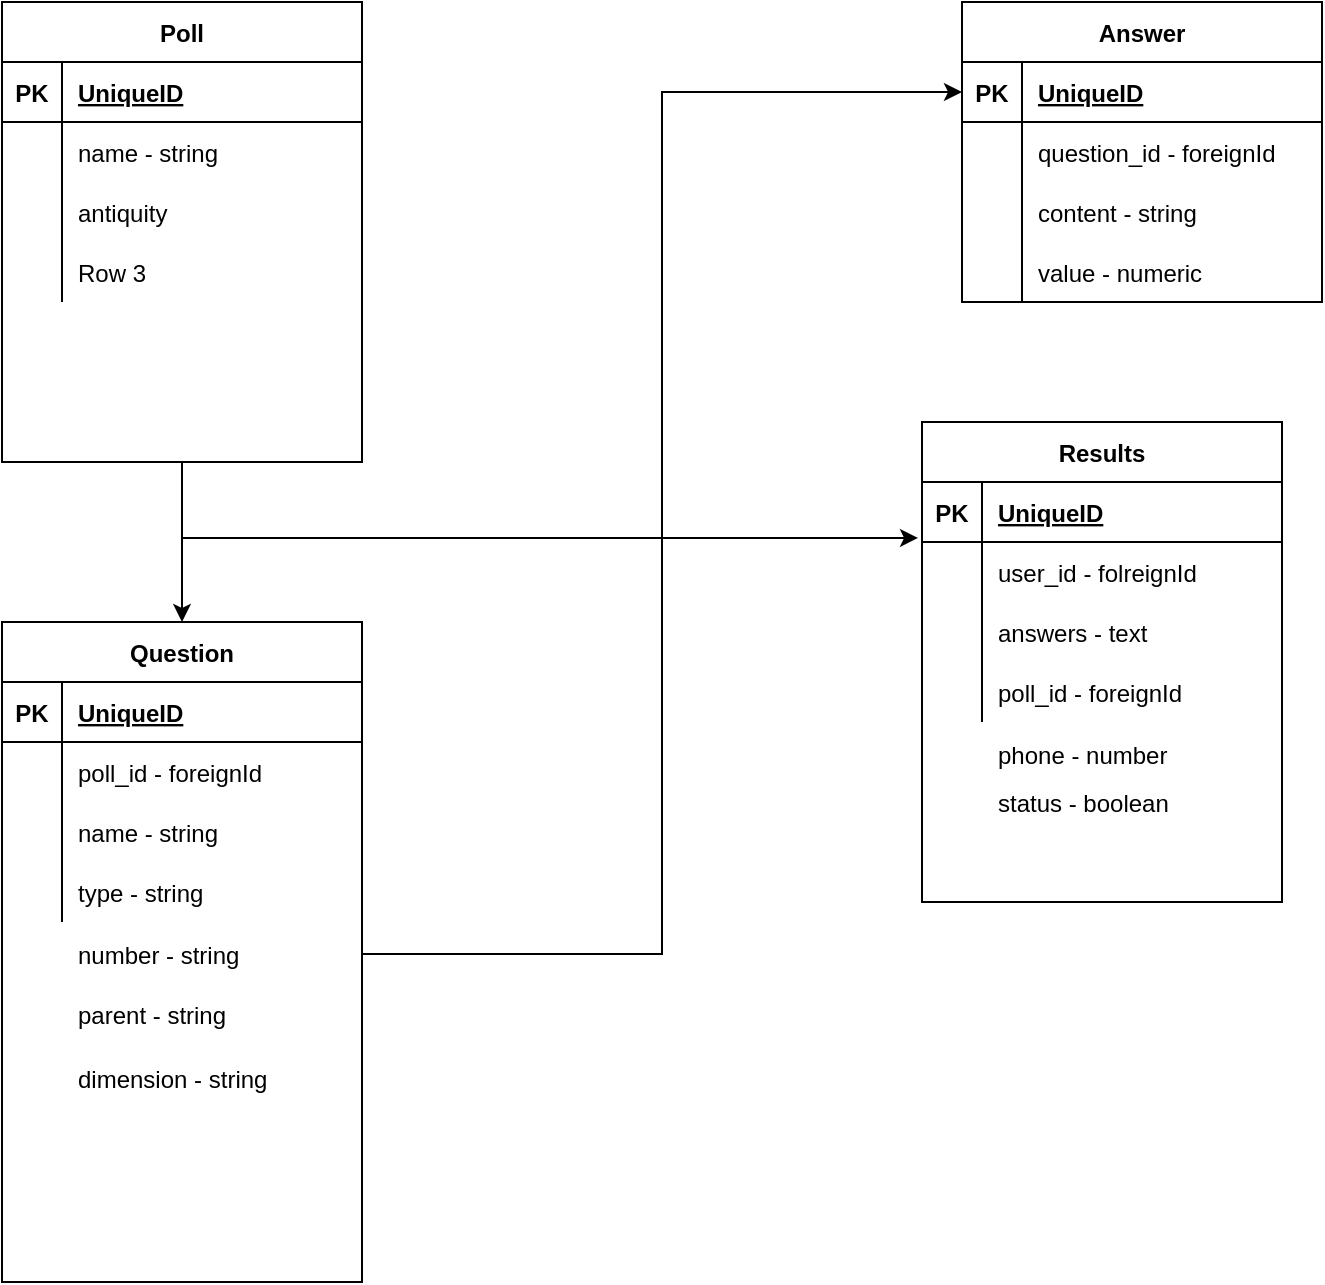 <mxfile version="20.8.9" type="github">
  <diagram name="Página-1" id="rFQeV_NDwFHowUDUzwna">
    <mxGraphModel dx="1372" dy="804" grid="1" gridSize="10" guides="1" tooltips="1" connect="1" arrows="1" fold="1" page="1" pageScale="1" pageWidth="827" pageHeight="1169" math="0" shadow="0">
      <root>
        <mxCell id="0" />
        <mxCell id="1" parent="0" />
        <mxCell id="c4TaLTgZ4DOvRjRhxI-B-86" style="edgeStyle=orthogonalEdgeStyle;rounded=0;orthogonalLoop=1;jettySize=auto;html=1;entryX=0.5;entryY=0;entryDx=0;entryDy=0;" parent="1" source="c4TaLTgZ4DOvRjRhxI-B-1" target="c4TaLTgZ4DOvRjRhxI-B-28" edge="1">
          <mxGeometry relative="1" as="geometry" />
        </mxCell>
        <mxCell id="c4TaLTgZ4DOvRjRhxI-B-121" style="edgeStyle=orthogonalEdgeStyle;rounded=0;orthogonalLoop=1;jettySize=auto;html=1;entryX=-0.011;entryY=0.933;entryDx=0;entryDy=0;entryPerimeter=0;" parent="1" source="c4TaLTgZ4DOvRjRhxI-B-1" target="c4TaLTgZ4DOvRjRhxI-B-109" edge="1">
          <mxGeometry relative="1" as="geometry" />
        </mxCell>
        <mxCell id="c4TaLTgZ4DOvRjRhxI-B-1" value="Poll" style="shape=table;startSize=30;container=1;collapsible=1;childLayout=tableLayout;fixedRows=1;rowLines=0;fontStyle=1;align=center;resizeLast=1;" parent="1" vertex="1">
          <mxGeometry x="40" y="40" width="180" height="230" as="geometry">
            <mxRectangle x="40" y="40" width="70" height="30" as="alternateBounds" />
          </mxGeometry>
        </mxCell>
        <mxCell id="c4TaLTgZ4DOvRjRhxI-B-2" value="" style="shape=tableRow;horizontal=0;startSize=0;swimlaneHead=0;swimlaneBody=0;fillColor=none;collapsible=0;dropTarget=0;points=[[0,0.5],[1,0.5]];portConstraint=eastwest;top=0;left=0;right=0;bottom=1;" parent="c4TaLTgZ4DOvRjRhxI-B-1" vertex="1">
          <mxGeometry y="30" width="180" height="30" as="geometry" />
        </mxCell>
        <mxCell id="c4TaLTgZ4DOvRjRhxI-B-3" value="PK" style="shape=partialRectangle;connectable=0;fillColor=none;top=0;left=0;bottom=0;right=0;fontStyle=1;overflow=hidden;" parent="c4TaLTgZ4DOvRjRhxI-B-2" vertex="1">
          <mxGeometry width="30" height="30" as="geometry">
            <mxRectangle width="30" height="30" as="alternateBounds" />
          </mxGeometry>
        </mxCell>
        <mxCell id="c4TaLTgZ4DOvRjRhxI-B-4" value="UniqueID" style="shape=partialRectangle;connectable=0;fillColor=none;top=0;left=0;bottom=0;right=0;align=left;spacingLeft=6;fontStyle=5;overflow=hidden;" parent="c4TaLTgZ4DOvRjRhxI-B-2" vertex="1">
          <mxGeometry x="30" width="150" height="30" as="geometry">
            <mxRectangle width="150" height="30" as="alternateBounds" />
          </mxGeometry>
        </mxCell>
        <mxCell id="c4TaLTgZ4DOvRjRhxI-B-5" value="" style="shape=tableRow;horizontal=0;startSize=0;swimlaneHead=0;swimlaneBody=0;fillColor=none;collapsible=0;dropTarget=0;points=[[0,0.5],[1,0.5]];portConstraint=eastwest;top=0;left=0;right=0;bottom=0;" parent="c4TaLTgZ4DOvRjRhxI-B-1" vertex="1">
          <mxGeometry y="60" width="180" height="30" as="geometry" />
        </mxCell>
        <mxCell id="c4TaLTgZ4DOvRjRhxI-B-6" value="" style="shape=partialRectangle;connectable=0;fillColor=none;top=0;left=0;bottom=0;right=0;editable=1;overflow=hidden;" parent="c4TaLTgZ4DOvRjRhxI-B-5" vertex="1">
          <mxGeometry width="30" height="30" as="geometry">
            <mxRectangle width="30" height="30" as="alternateBounds" />
          </mxGeometry>
        </mxCell>
        <mxCell id="c4TaLTgZ4DOvRjRhxI-B-7" value="name - string" style="shape=partialRectangle;connectable=0;fillColor=none;top=0;left=0;bottom=0;right=0;align=left;spacingLeft=6;overflow=hidden;" parent="c4TaLTgZ4DOvRjRhxI-B-5" vertex="1">
          <mxGeometry x="30" width="150" height="30" as="geometry">
            <mxRectangle width="150" height="30" as="alternateBounds" />
          </mxGeometry>
        </mxCell>
        <mxCell id="c4TaLTgZ4DOvRjRhxI-B-8" value="" style="shape=tableRow;horizontal=0;startSize=0;swimlaneHead=0;swimlaneBody=0;fillColor=none;collapsible=0;dropTarget=0;points=[[0,0.5],[1,0.5]];portConstraint=eastwest;top=0;left=0;right=0;bottom=0;" parent="c4TaLTgZ4DOvRjRhxI-B-1" vertex="1">
          <mxGeometry y="90" width="180" height="30" as="geometry" />
        </mxCell>
        <mxCell id="c4TaLTgZ4DOvRjRhxI-B-9" value="" style="shape=partialRectangle;connectable=0;fillColor=none;top=0;left=0;bottom=0;right=0;editable=1;overflow=hidden;" parent="c4TaLTgZ4DOvRjRhxI-B-8" vertex="1">
          <mxGeometry width="30" height="30" as="geometry">
            <mxRectangle width="30" height="30" as="alternateBounds" />
          </mxGeometry>
        </mxCell>
        <mxCell id="c4TaLTgZ4DOvRjRhxI-B-10" value="antiquity" style="shape=partialRectangle;connectable=0;fillColor=none;top=0;left=0;bottom=0;right=0;align=left;spacingLeft=6;overflow=hidden;" parent="c4TaLTgZ4DOvRjRhxI-B-8" vertex="1">
          <mxGeometry x="30" width="150" height="30" as="geometry">
            <mxRectangle width="150" height="30" as="alternateBounds" />
          </mxGeometry>
        </mxCell>
        <mxCell id="c4TaLTgZ4DOvRjRhxI-B-11" value="" style="shape=tableRow;horizontal=0;startSize=0;swimlaneHead=0;swimlaneBody=0;fillColor=none;collapsible=0;dropTarget=0;points=[[0,0.5],[1,0.5]];portConstraint=eastwest;top=0;left=0;right=0;bottom=0;" parent="c4TaLTgZ4DOvRjRhxI-B-1" vertex="1">
          <mxGeometry y="120" width="180" height="30" as="geometry" />
        </mxCell>
        <mxCell id="c4TaLTgZ4DOvRjRhxI-B-12" value="" style="shape=partialRectangle;connectable=0;fillColor=none;top=0;left=0;bottom=0;right=0;editable=1;overflow=hidden;" parent="c4TaLTgZ4DOvRjRhxI-B-11" vertex="1">
          <mxGeometry width="30" height="30" as="geometry">
            <mxRectangle width="30" height="30" as="alternateBounds" />
          </mxGeometry>
        </mxCell>
        <mxCell id="c4TaLTgZ4DOvRjRhxI-B-13" value="Row 3" style="shape=partialRectangle;connectable=0;fillColor=none;top=0;left=0;bottom=0;right=0;align=left;spacingLeft=6;overflow=hidden;" parent="c4TaLTgZ4DOvRjRhxI-B-11" vertex="1">
          <mxGeometry x="30" width="150" height="30" as="geometry">
            <mxRectangle width="150" height="30" as="alternateBounds" />
          </mxGeometry>
        </mxCell>
        <mxCell id="c4TaLTgZ4DOvRjRhxI-B-28" value="Question" style="shape=table;startSize=30;container=1;collapsible=1;childLayout=tableLayout;fixedRows=1;rowLines=0;fontStyle=1;align=center;resizeLast=1;" parent="1" vertex="1">
          <mxGeometry x="40" y="350" width="180" height="330" as="geometry">
            <mxRectangle x="40" y="40" width="70" height="30" as="alternateBounds" />
          </mxGeometry>
        </mxCell>
        <mxCell id="c4TaLTgZ4DOvRjRhxI-B-29" value="" style="shape=tableRow;horizontal=0;startSize=0;swimlaneHead=0;swimlaneBody=0;fillColor=none;collapsible=0;dropTarget=0;points=[[0,0.5],[1,0.5]];portConstraint=eastwest;top=0;left=0;right=0;bottom=1;" parent="c4TaLTgZ4DOvRjRhxI-B-28" vertex="1">
          <mxGeometry y="30" width="180" height="30" as="geometry" />
        </mxCell>
        <mxCell id="c4TaLTgZ4DOvRjRhxI-B-30" value="PK" style="shape=partialRectangle;connectable=0;fillColor=none;top=0;left=0;bottom=0;right=0;fontStyle=1;overflow=hidden;" parent="c4TaLTgZ4DOvRjRhxI-B-29" vertex="1">
          <mxGeometry width="30" height="30" as="geometry">
            <mxRectangle width="30" height="30" as="alternateBounds" />
          </mxGeometry>
        </mxCell>
        <mxCell id="c4TaLTgZ4DOvRjRhxI-B-31" value="UniqueID" style="shape=partialRectangle;connectable=0;fillColor=none;top=0;left=0;bottom=0;right=0;align=left;spacingLeft=6;fontStyle=5;overflow=hidden;" parent="c4TaLTgZ4DOvRjRhxI-B-29" vertex="1">
          <mxGeometry x="30" width="150" height="30" as="geometry">
            <mxRectangle width="150" height="30" as="alternateBounds" />
          </mxGeometry>
        </mxCell>
        <mxCell id="c4TaLTgZ4DOvRjRhxI-B-32" value="" style="shape=tableRow;horizontal=0;startSize=0;swimlaneHead=0;swimlaneBody=0;fillColor=none;collapsible=0;dropTarget=0;points=[[0,0.5],[1,0.5]];portConstraint=eastwest;top=0;left=0;right=0;bottom=0;" parent="c4TaLTgZ4DOvRjRhxI-B-28" vertex="1">
          <mxGeometry y="60" width="180" height="30" as="geometry" />
        </mxCell>
        <mxCell id="c4TaLTgZ4DOvRjRhxI-B-33" value="" style="shape=partialRectangle;connectable=0;fillColor=none;top=0;left=0;bottom=0;right=0;editable=1;overflow=hidden;" parent="c4TaLTgZ4DOvRjRhxI-B-32" vertex="1">
          <mxGeometry width="30" height="30" as="geometry">
            <mxRectangle width="30" height="30" as="alternateBounds" />
          </mxGeometry>
        </mxCell>
        <mxCell id="c4TaLTgZ4DOvRjRhxI-B-34" value="poll_id - foreignId" style="shape=partialRectangle;connectable=0;fillColor=none;top=0;left=0;bottom=0;right=0;align=left;spacingLeft=6;overflow=hidden;" parent="c4TaLTgZ4DOvRjRhxI-B-32" vertex="1">
          <mxGeometry x="30" width="150" height="30" as="geometry">
            <mxRectangle width="150" height="30" as="alternateBounds" />
          </mxGeometry>
        </mxCell>
        <mxCell id="c4TaLTgZ4DOvRjRhxI-B-35" value="" style="shape=tableRow;horizontal=0;startSize=0;swimlaneHead=0;swimlaneBody=0;fillColor=none;collapsible=0;dropTarget=0;points=[[0,0.5],[1,0.5]];portConstraint=eastwest;top=0;left=0;right=0;bottom=0;" parent="c4TaLTgZ4DOvRjRhxI-B-28" vertex="1">
          <mxGeometry y="90" width="180" height="30" as="geometry" />
        </mxCell>
        <mxCell id="c4TaLTgZ4DOvRjRhxI-B-36" value="" style="shape=partialRectangle;connectable=0;fillColor=none;top=0;left=0;bottom=0;right=0;editable=1;overflow=hidden;" parent="c4TaLTgZ4DOvRjRhxI-B-35" vertex="1">
          <mxGeometry width="30" height="30" as="geometry">
            <mxRectangle width="30" height="30" as="alternateBounds" />
          </mxGeometry>
        </mxCell>
        <mxCell id="c4TaLTgZ4DOvRjRhxI-B-37" value="name - string" style="shape=partialRectangle;connectable=0;fillColor=none;top=0;left=0;bottom=0;right=0;align=left;spacingLeft=6;overflow=hidden;" parent="c4TaLTgZ4DOvRjRhxI-B-35" vertex="1">
          <mxGeometry x="30" width="150" height="30" as="geometry">
            <mxRectangle width="150" height="30" as="alternateBounds" />
          </mxGeometry>
        </mxCell>
        <mxCell id="c4TaLTgZ4DOvRjRhxI-B-38" value="" style="shape=tableRow;horizontal=0;startSize=0;swimlaneHead=0;swimlaneBody=0;fillColor=none;collapsible=0;dropTarget=0;points=[[0,0.5],[1,0.5]];portConstraint=eastwest;top=0;left=0;right=0;bottom=0;" parent="c4TaLTgZ4DOvRjRhxI-B-28" vertex="1">
          <mxGeometry y="120" width="180" height="30" as="geometry" />
        </mxCell>
        <mxCell id="c4TaLTgZ4DOvRjRhxI-B-39" value="" style="shape=partialRectangle;connectable=0;fillColor=none;top=0;left=0;bottom=0;right=0;editable=1;overflow=hidden;" parent="c4TaLTgZ4DOvRjRhxI-B-38" vertex="1">
          <mxGeometry width="30" height="30" as="geometry">
            <mxRectangle width="30" height="30" as="alternateBounds" />
          </mxGeometry>
        </mxCell>
        <mxCell id="c4TaLTgZ4DOvRjRhxI-B-40" value="type - string" style="shape=partialRectangle;connectable=0;fillColor=none;top=0;left=0;bottom=0;right=0;align=left;spacingLeft=6;overflow=hidden;" parent="c4TaLTgZ4DOvRjRhxI-B-38" vertex="1">
          <mxGeometry x="30" width="150" height="30" as="geometry">
            <mxRectangle width="150" height="30" as="alternateBounds" />
          </mxGeometry>
        </mxCell>
        <mxCell id="c4TaLTgZ4DOvRjRhxI-B-105" style="edgeStyle=orthogonalEdgeStyle;rounded=0;orthogonalLoop=1;jettySize=auto;html=1;entryX=0;entryY=0.5;entryDx=0;entryDy=0;" parent="1" source="c4TaLTgZ4DOvRjRhxI-B-87" target="c4TaLTgZ4DOvRjRhxI-B-93" edge="1">
          <mxGeometry relative="1" as="geometry" />
        </mxCell>
        <mxCell id="c4TaLTgZ4DOvRjRhxI-B-87" value="" style="shape=tableRow;horizontal=0;startSize=0;swimlaneHead=0;swimlaneBody=0;fillColor=none;collapsible=0;dropTarget=0;points=[[0,0.5],[1,0.5]];portConstraint=eastwest;top=0;left=0;right=0;bottom=0;" parent="1" vertex="1">
          <mxGeometry x="40" y="501" width="180" height="30" as="geometry" />
        </mxCell>
        <mxCell id="c4TaLTgZ4DOvRjRhxI-B-88" value="" style="shape=partialRectangle;connectable=0;fillColor=none;top=0;left=0;bottom=0;right=0;editable=1;overflow=hidden;" parent="c4TaLTgZ4DOvRjRhxI-B-87" vertex="1">
          <mxGeometry width="30" height="30" as="geometry">
            <mxRectangle width="30" height="30" as="alternateBounds" />
          </mxGeometry>
        </mxCell>
        <mxCell id="c4TaLTgZ4DOvRjRhxI-B-89" value="number - string" style="shape=partialRectangle;connectable=0;fillColor=none;top=0;left=0;bottom=0;right=0;align=left;spacingLeft=6;overflow=hidden;" parent="c4TaLTgZ4DOvRjRhxI-B-87" vertex="1">
          <mxGeometry x="30" width="150" height="30" as="geometry">
            <mxRectangle width="150" height="30" as="alternateBounds" />
          </mxGeometry>
        </mxCell>
        <mxCell id="c4TaLTgZ4DOvRjRhxI-B-90" value="parent - string" style="shape=partialRectangle;connectable=0;fillColor=none;top=0;left=0;bottom=0;right=0;align=left;spacingLeft=6;overflow=hidden;" parent="1" vertex="1">
          <mxGeometry x="70" y="531" width="150" height="30" as="geometry">
            <mxRectangle width="150" height="30" as="alternateBounds" />
          </mxGeometry>
        </mxCell>
        <mxCell id="c4TaLTgZ4DOvRjRhxI-B-91" value="dimension - string" style="shape=partialRectangle;connectable=0;fillColor=none;top=0;left=0;bottom=0;right=0;align=left;spacingLeft=6;overflow=hidden;" parent="1" vertex="1">
          <mxGeometry x="70" y="563" width="150" height="30" as="geometry">
            <mxRectangle width="150" height="30" as="alternateBounds" />
          </mxGeometry>
        </mxCell>
        <mxCell id="c4TaLTgZ4DOvRjRhxI-B-92" value="Answer" style="shape=table;startSize=30;container=1;collapsible=1;childLayout=tableLayout;fixedRows=1;rowLines=0;fontStyle=1;align=center;resizeLast=1;" parent="1" vertex="1">
          <mxGeometry x="520" y="40" width="180" height="150" as="geometry" />
        </mxCell>
        <mxCell id="c4TaLTgZ4DOvRjRhxI-B-93" value="" style="shape=tableRow;horizontal=0;startSize=0;swimlaneHead=0;swimlaneBody=0;fillColor=none;collapsible=0;dropTarget=0;points=[[0,0.5],[1,0.5]];portConstraint=eastwest;top=0;left=0;right=0;bottom=1;" parent="c4TaLTgZ4DOvRjRhxI-B-92" vertex="1">
          <mxGeometry y="30" width="180" height="30" as="geometry" />
        </mxCell>
        <mxCell id="c4TaLTgZ4DOvRjRhxI-B-94" value="PK" style="shape=partialRectangle;connectable=0;fillColor=none;top=0;left=0;bottom=0;right=0;fontStyle=1;overflow=hidden;" parent="c4TaLTgZ4DOvRjRhxI-B-93" vertex="1">
          <mxGeometry width="30" height="30" as="geometry">
            <mxRectangle width="30" height="30" as="alternateBounds" />
          </mxGeometry>
        </mxCell>
        <mxCell id="c4TaLTgZ4DOvRjRhxI-B-95" value="UniqueID" style="shape=partialRectangle;connectable=0;fillColor=none;top=0;left=0;bottom=0;right=0;align=left;spacingLeft=6;fontStyle=5;overflow=hidden;" parent="c4TaLTgZ4DOvRjRhxI-B-93" vertex="1">
          <mxGeometry x="30" width="150" height="30" as="geometry">
            <mxRectangle width="150" height="30" as="alternateBounds" />
          </mxGeometry>
        </mxCell>
        <mxCell id="c4TaLTgZ4DOvRjRhxI-B-96" value="" style="shape=tableRow;horizontal=0;startSize=0;swimlaneHead=0;swimlaneBody=0;fillColor=none;collapsible=0;dropTarget=0;points=[[0,0.5],[1,0.5]];portConstraint=eastwest;top=0;left=0;right=0;bottom=0;" parent="c4TaLTgZ4DOvRjRhxI-B-92" vertex="1">
          <mxGeometry y="60" width="180" height="30" as="geometry" />
        </mxCell>
        <mxCell id="c4TaLTgZ4DOvRjRhxI-B-97" value="" style="shape=partialRectangle;connectable=0;fillColor=none;top=0;left=0;bottom=0;right=0;editable=1;overflow=hidden;" parent="c4TaLTgZ4DOvRjRhxI-B-96" vertex="1">
          <mxGeometry width="30" height="30" as="geometry">
            <mxRectangle width="30" height="30" as="alternateBounds" />
          </mxGeometry>
        </mxCell>
        <mxCell id="c4TaLTgZ4DOvRjRhxI-B-98" value="question_id - foreignId" style="shape=partialRectangle;connectable=0;fillColor=none;top=0;left=0;bottom=0;right=0;align=left;spacingLeft=6;overflow=hidden;" parent="c4TaLTgZ4DOvRjRhxI-B-96" vertex="1">
          <mxGeometry x="30" width="150" height="30" as="geometry">
            <mxRectangle width="150" height="30" as="alternateBounds" />
          </mxGeometry>
        </mxCell>
        <mxCell id="c4TaLTgZ4DOvRjRhxI-B-99" value="" style="shape=tableRow;horizontal=0;startSize=0;swimlaneHead=0;swimlaneBody=0;fillColor=none;collapsible=0;dropTarget=0;points=[[0,0.5],[1,0.5]];portConstraint=eastwest;top=0;left=0;right=0;bottom=0;" parent="c4TaLTgZ4DOvRjRhxI-B-92" vertex="1">
          <mxGeometry y="90" width="180" height="30" as="geometry" />
        </mxCell>
        <mxCell id="c4TaLTgZ4DOvRjRhxI-B-100" value="" style="shape=partialRectangle;connectable=0;fillColor=none;top=0;left=0;bottom=0;right=0;editable=1;overflow=hidden;" parent="c4TaLTgZ4DOvRjRhxI-B-99" vertex="1">
          <mxGeometry width="30" height="30" as="geometry">
            <mxRectangle width="30" height="30" as="alternateBounds" />
          </mxGeometry>
        </mxCell>
        <mxCell id="c4TaLTgZ4DOvRjRhxI-B-101" value="content - string" style="shape=partialRectangle;connectable=0;fillColor=none;top=0;left=0;bottom=0;right=0;align=left;spacingLeft=6;overflow=hidden;" parent="c4TaLTgZ4DOvRjRhxI-B-99" vertex="1">
          <mxGeometry x="30" width="150" height="30" as="geometry">
            <mxRectangle width="150" height="30" as="alternateBounds" />
          </mxGeometry>
        </mxCell>
        <mxCell id="c4TaLTgZ4DOvRjRhxI-B-102" value="" style="shape=tableRow;horizontal=0;startSize=0;swimlaneHead=0;swimlaneBody=0;fillColor=none;collapsible=0;dropTarget=0;points=[[0,0.5],[1,0.5]];portConstraint=eastwest;top=0;left=0;right=0;bottom=0;" parent="c4TaLTgZ4DOvRjRhxI-B-92" vertex="1">
          <mxGeometry y="120" width="180" height="30" as="geometry" />
        </mxCell>
        <mxCell id="c4TaLTgZ4DOvRjRhxI-B-103" value="" style="shape=partialRectangle;connectable=0;fillColor=none;top=0;left=0;bottom=0;right=0;editable=1;overflow=hidden;" parent="c4TaLTgZ4DOvRjRhxI-B-102" vertex="1">
          <mxGeometry width="30" height="30" as="geometry">
            <mxRectangle width="30" height="30" as="alternateBounds" />
          </mxGeometry>
        </mxCell>
        <mxCell id="c4TaLTgZ4DOvRjRhxI-B-104" value="value - numeric" style="shape=partialRectangle;connectable=0;fillColor=none;top=0;left=0;bottom=0;right=0;align=left;spacingLeft=6;overflow=hidden;" parent="c4TaLTgZ4DOvRjRhxI-B-102" vertex="1">
          <mxGeometry x="30" width="150" height="30" as="geometry">
            <mxRectangle width="150" height="30" as="alternateBounds" />
          </mxGeometry>
        </mxCell>
        <mxCell id="c4TaLTgZ4DOvRjRhxI-B-108" value="Results" style="shape=table;startSize=30;container=1;collapsible=1;childLayout=tableLayout;fixedRows=1;rowLines=0;fontStyle=1;align=center;resizeLast=1;" parent="1" vertex="1">
          <mxGeometry x="500" y="250" width="180" height="240" as="geometry" />
        </mxCell>
        <mxCell id="c4TaLTgZ4DOvRjRhxI-B-109" value="" style="shape=tableRow;horizontal=0;startSize=0;swimlaneHead=0;swimlaneBody=0;fillColor=none;collapsible=0;dropTarget=0;points=[[0,0.5],[1,0.5]];portConstraint=eastwest;top=0;left=0;right=0;bottom=1;" parent="c4TaLTgZ4DOvRjRhxI-B-108" vertex="1">
          <mxGeometry y="30" width="180" height="30" as="geometry" />
        </mxCell>
        <mxCell id="c4TaLTgZ4DOvRjRhxI-B-110" value="PK" style="shape=partialRectangle;connectable=0;fillColor=none;top=0;left=0;bottom=0;right=0;fontStyle=1;overflow=hidden;" parent="c4TaLTgZ4DOvRjRhxI-B-109" vertex="1">
          <mxGeometry width="30" height="30" as="geometry">
            <mxRectangle width="30" height="30" as="alternateBounds" />
          </mxGeometry>
        </mxCell>
        <mxCell id="c4TaLTgZ4DOvRjRhxI-B-111" value="UniqueID" style="shape=partialRectangle;connectable=0;fillColor=none;top=0;left=0;bottom=0;right=0;align=left;spacingLeft=6;fontStyle=5;overflow=hidden;" parent="c4TaLTgZ4DOvRjRhxI-B-109" vertex="1">
          <mxGeometry x="30" width="150" height="30" as="geometry">
            <mxRectangle width="150" height="30" as="alternateBounds" />
          </mxGeometry>
        </mxCell>
        <mxCell id="c4TaLTgZ4DOvRjRhxI-B-112" value="" style="shape=tableRow;horizontal=0;startSize=0;swimlaneHead=0;swimlaneBody=0;fillColor=none;collapsible=0;dropTarget=0;points=[[0,0.5],[1,0.5]];portConstraint=eastwest;top=0;left=0;right=0;bottom=0;" parent="c4TaLTgZ4DOvRjRhxI-B-108" vertex="1">
          <mxGeometry y="60" width="180" height="30" as="geometry" />
        </mxCell>
        <mxCell id="c4TaLTgZ4DOvRjRhxI-B-113" value="" style="shape=partialRectangle;connectable=0;fillColor=none;top=0;left=0;bottom=0;right=0;editable=1;overflow=hidden;" parent="c4TaLTgZ4DOvRjRhxI-B-112" vertex="1">
          <mxGeometry width="30" height="30" as="geometry">
            <mxRectangle width="30" height="30" as="alternateBounds" />
          </mxGeometry>
        </mxCell>
        <mxCell id="c4TaLTgZ4DOvRjRhxI-B-114" value="user_id - folreignId" style="shape=partialRectangle;connectable=0;fillColor=none;top=0;left=0;bottom=0;right=0;align=left;spacingLeft=6;overflow=hidden;" parent="c4TaLTgZ4DOvRjRhxI-B-112" vertex="1">
          <mxGeometry x="30" width="150" height="30" as="geometry">
            <mxRectangle width="150" height="30" as="alternateBounds" />
          </mxGeometry>
        </mxCell>
        <mxCell id="c4TaLTgZ4DOvRjRhxI-B-115" value="" style="shape=tableRow;horizontal=0;startSize=0;swimlaneHead=0;swimlaneBody=0;fillColor=none;collapsible=0;dropTarget=0;points=[[0,0.5],[1,0.5]];portConstraint=eastwest;top=0;left=0;right=0;bottom=0;" parent="c4TaLTgZ4DOvRjRhxI-B-108" vertex="1">
          <mxGeometry y="90" width="180" height="30" as="geometry" />
        </mxCell>
        <mxCell id="c4TaLTgZ4DOvRjRhxI-B-116" value="" style="shape=partialRectangle;connectable=0;fillColor=none;top=0;left=0;bottom=0;right=0;editable=1;overflow=hidden;" parent="c4TaLTgZ4DOvRjRhxI-B-115" vertex="1">
          <mxGeometry width="30" height="30" as="geometry">
            <mxRectangle width="30" height="30" as="alternateBounds" />
          </mxGeometry>
        </mxCell>
        <mxCell id="c4TaLTgZ4DOvRjRhxI-B-117" value="answers - text" style="shape=partialRectangle;connectable=0;fillColor=none;top=0;left=0;bottom=0;right=0;align=left;spacingLeft=6;overflow=hidden;" parent="c4TaLTgZ4DOvRjRhxI-B-115" vertex="1">
          <mxGeometry x="30" width="150" height="30" as="geometry">
            <mxRectangle width="150" height="30" as="alternateBounds" />
          </mxGeometry>
        </mxCell>
        <mxCell id="c4TaLTgZ4DOvRjRhxI-B-118" value="" style="shape=tableRow;horizontal=0;startSize=0;swimlaneHead=0;swimlaneBody=0;fillColor=none;collapsible=0;dropTarget=0;points=[[0,0.5],[1,0.5]];portConstraint=eastwest;top=0;left=0;right=0;bottom=0;" parent="c4TaLTgZ4DOvRjRhxI-B-108" vertex="1">
          <mxGeometry y="120" width="180" height="30" as="geometry" />
        </mxCell>
        <mxCell id="c4TaLTgZ4DOvRjRhxI-B-119" value="" style="shape=partialRectangle;connectable=0;fillColor=none;top=0;left=0;bottom=0;right=0;editable=1;overflow=hidden;" parent="c4TaLTgZ4DOvRjRhxI-B-118" vertex="1">
          <mxGeometry width="30" height="30" as="geometry">
            <mxRectangle width="30" height="30" as="alternateBounds" />
          </mxGeometry>
        </mxCell>
        <mxCell id="c4TaLTgZ4DOvRjRhxI-B-120" value="poll_id - foreignId" style="shape=partialRectangle;connectable=0;fillColor=none;top=0;left=0;bottom=0;right=0;align=left;spacingLeft=6;overflow=hidden;" parent="c4TaLTgZ4DOvRjRhxI-B-118" vertex="1">
          <mxGeometry x="30" width="150" height="30" as="geometry">
            <mxRectangle width="150" height="30" as="alternateBounds" />
          </mxGeometry>
        </mxCell>
        <mxCell id="c4TaLTgZ4DOvRjRhxI-B-122" value="phone - number" style="shape=partialRectangle;connectable=0;fillColor=none;top=0;left=0;bottom=0;right=0;align=left;spacingLeft=6;overflow=hidden;" parent="1" vertex="1">
          <mxGeometry x="530" y="401" width="150" height="30" as="geometry">
            <mxRectangle width="150" height="30" as="alternateBounds" />
          </mxGeometry>
        </mxCell>
        <mxCell id="c4TaLTgZ4DOvRjRhxI-B-123" value="status - boolean" style="shape=partialRectangle;connectable=0;fillColor=none;top=0;left=0;bottom=0;right=0;align=left;spacingLeft=6;overflow=hidden;" parent="1" vertex="1">
          <mxGeometry x="530" y="425" width="150" height="30" as="geometry">
            <mxRectangle width="150" height="30" as="alternateBounds" />
          </mxGeometry>
        </mxCell>
      </root>
    </mxGraphModel>
  </diagram>
</mxfile>
